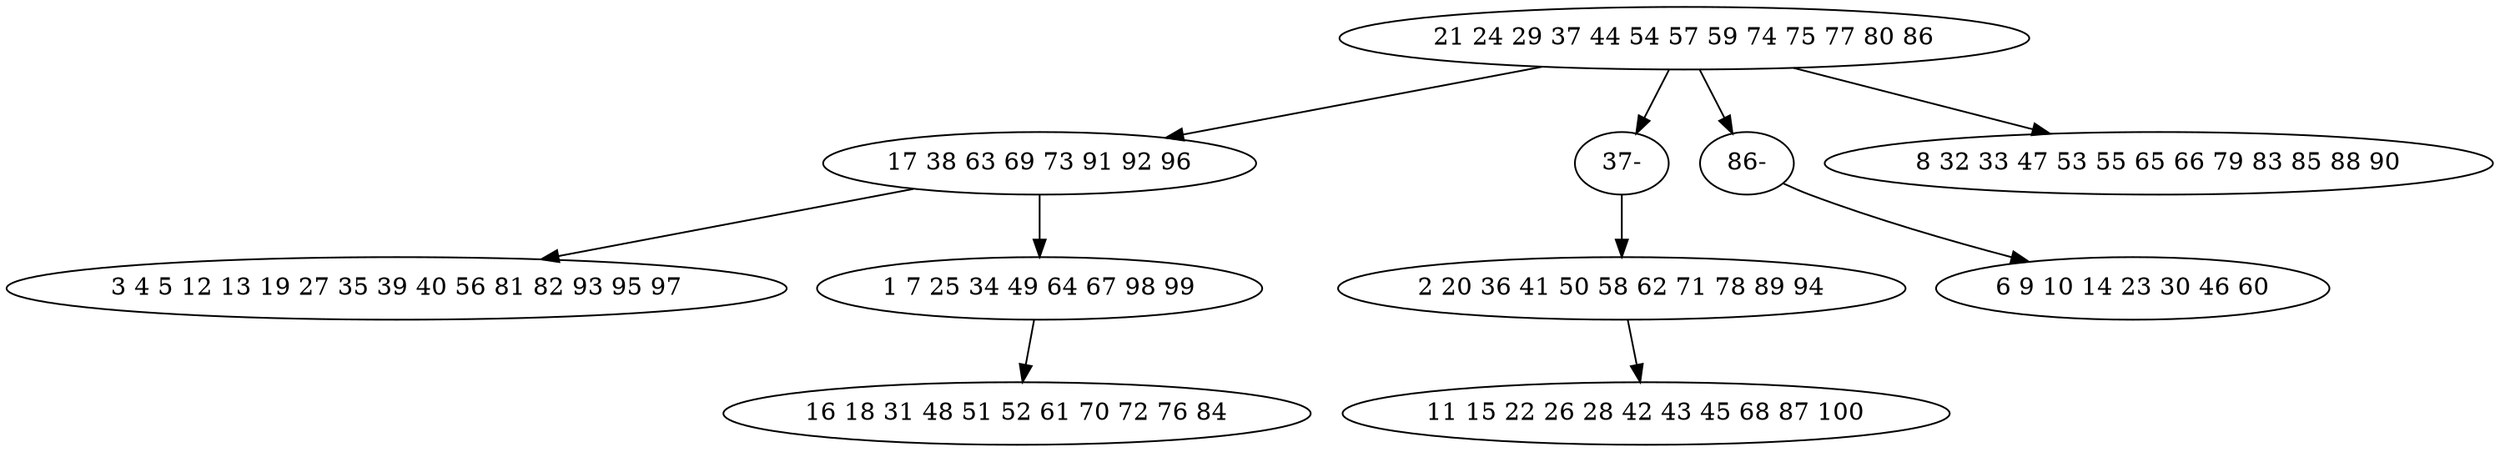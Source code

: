 digraph true_tree {
	"0" -> "1"
	"0" -> "10"
	"1" -> "3"
	"1" -> "4"
	"2" -> "5"
	"4" -> "6"
	"0" -> "9"
	"0" -> "8"
	"9" -> "7"
	"10" -> "2"
	"0" [label="21 24 29 37 44 54 57 59 74 75 77 80 86"];
	"1" [label="17 38 63 69 73 91 92 96"];
	"2" [label="2 20 36 41 50 58 62 71 78 89 94"];
	"3" [label="3 4 5 12 13 19 27 35 39 40 56 81 82 93 95 97"];
	"4" [label="1 7 25 34 49 64 67 98 99"];
	"5" [label="11 15 22 26 28 42 43 45 68 87 100"];
	"6" [label="16 18 31 48 51 52 61 70 72 76 84"];
	"7" [label="6 9 10 14 23 30 46 60"];
	"8" [label="8 32 33 47 53 55 65 66 79 83 85 88 90"];
	"9" [label="86-"];
	"10" [label="37-"];
}
